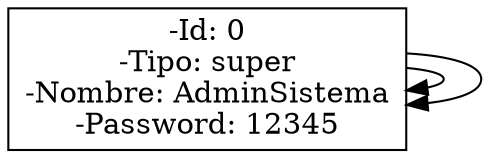 digraph USUARIOS {
node[shape = box,height=.1];

nodeLC_USERAdminSistema[label = "-Id: 0\n-Tipo: super\n-Nombre: AdminSistema\n-Password: 12345",group=1];
{ rank = same;
nodeLC_USERAdminSistema;
}
nodeLC_USERAdminSistema -> nodeLC_USERAdminSistema;
nodeLC_USERAdminSistema -> nodeLC_USERAdminSistema;
}